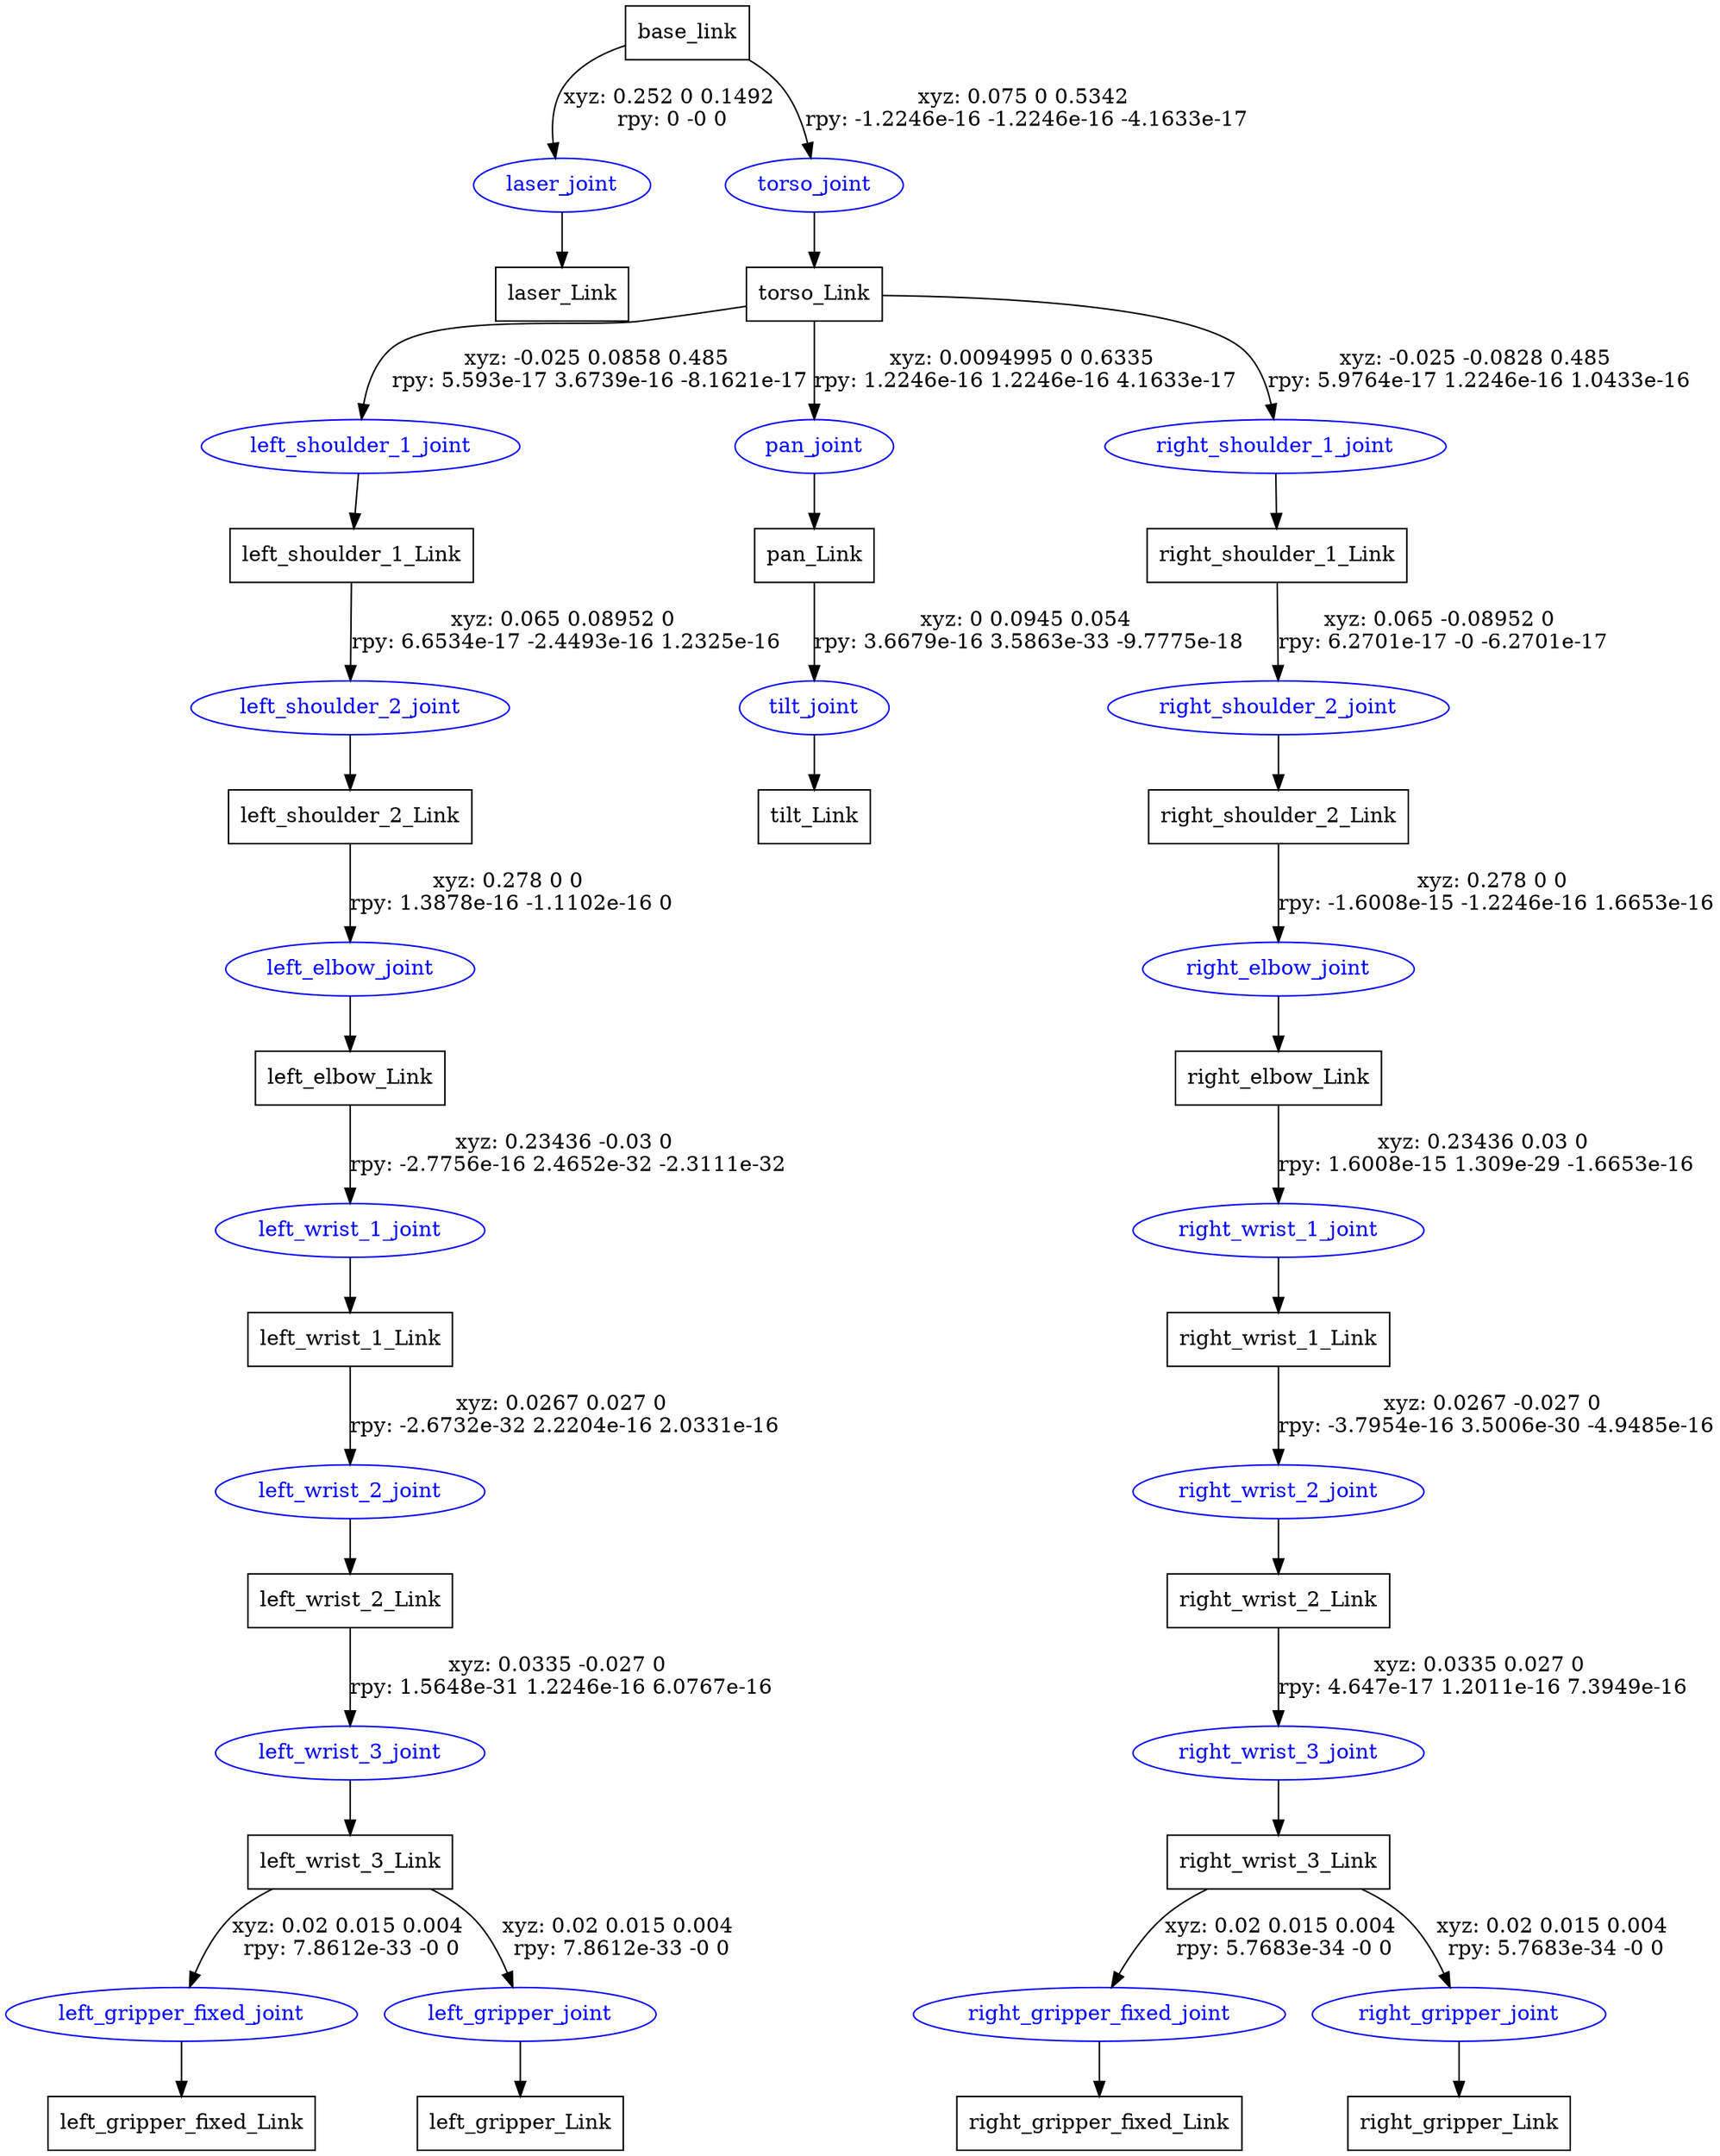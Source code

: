 digraph G {
node [shape=box];
"base_link" [label="base_link"];
"laser_Link" [label="laser_Link"];
"torso_Link" [label="torso_Link"];
"left_shoulder_1_Link" [label="left_shoulder_1_Link"];
"left_shoulder_2_Link" [label="left_shoulder_2_Link"];
"left_elbow_Link" [label="left_elbow_Link"];
"left_wrist_1_Link" [label="left_wrist_1_Link"];
"left_wrist_2_Link" [label="left_wrist_2_Link"];
"left_wrist_3_Link" [label="left_wrist_3_Link"];
"left_gripper_fixed_Link" [label="left_gripper_fixed_Link"];
"left_gripper_Link" [label="left_gripper_Link"];
"pan_Link" [label="pan_Link"];
"tilt_Link" [label="tilt_Link"];
"right_shoulder_1_Link" [label="right_shoulder_1_Link"];
"right_shoulder_2_Link" [label="right_shoulder_2_Link"];
"right_elbow_Link" [label="right_elbow_Link"];
"right_wrist_1_Link" [label="right_wrist_1_Link"];
"right_wrist_2_Link" [label="right_wrist_2_Link"];
"right_wrist_3_Link" [label="right_wrist_3_Link"];
"right_gripper_fixed_Link" [label="right_gripper_fixed_Link"];
"right_gripper_Link" [label="right_gripper_Link"];
node [shape=ellipse, color=blue, fontcolor=blue];
"base_link" -> "laser_joint" [label="xyz: 0.252 0 0.1492 \nrpy: 0 -0 0"]
"laser_joint" -> "laser_Link"
"base_link" -> "torso_joint" [label="xyz: 0.075 0 0.5342 \nrpy: -1.2246e-16 -1.2246e-16 -4.1633e-17"]
"torso_joint" -> "torso_Link"
"torso_Link" -> "left_shoulder_1_joint" [label="xyz: -0.025 0.0858 0.485 \nrpy: 5.593e-17 3.6739e-16 -8.1621e-17"]
"left_shoulder_1_joint" -> "left_shoulder_1_Link"
"left_shoulder_1_Link" -> "left_shoulder_2_joint" [label="xyz: 0.065 0.08952 0 \nrpy: 6.6534e-17 -2.4493e-16 1.2325e-16"]
"left_shoulder_2_joint" -> "left_shoulder_2_Link"
"left_shoulder_2_Link" -> "left_elbow_joint" [label="xyz: 0.278 0 0 \nrpy: 1.3878e-16 -1.1102e-16 0"]
"left_elbow_joint" -> "left_elbow_Link"
"left_elbow_Link" -> "left_wrist_1_joint" [label="xyz: 0.23436 -0.03 0 \nrpy: -2.7756e-16 2.4652e-32 -2.3111e-32"]
"left_wrist_1_joint" -> "left_wrist_1_Link"
"left_wrist_1_Link" -> "left_wrist_2_joint" [label="xyz: 0.0267 0.027 0 \nrpy: -2.6732e-32 2.2204e-16 2.0331e-16"]
"left_wrist_2_joint" -> "left_wrist_2_Link"
"left_wrist_2_Link" -> "left_wrist_3_joint" [label="xyz: 0.0335 -0.027 0 \nrpy: 1.5648e-31 1.2246e-16 6.0767e-16"]
"left_wrist_3_joint" -> "left_wrist_3_Link"
"left_wrist_3_Link" -> "left_gripper_fixed_joint" [label="xyz: 0.02 0.015 0.004 \nrpy: 7.8612e-33 -0 0"]
"left_gripper_fixed_joint" -> "left_gripper_fixed_Link"
"left_wrist_3_Link" -> "left_gripper_joint" [label="xyz: 0.02 0.015 0.004 \nrpy: 7.8612e-33 -0 0"]
"left_gripper_joint" -> "left_gripper_Link"
"torso_Link" -> "pan_joint" [label="xyz: 0.0094995 0 0.6335 \nrpy: 1.2246e-16 1.2246e-16 4.1633e-17"]
"pan_joint" -> "pan_Link"
"pan_Link" -> "tilt_joint" [label="xyz: 0 0.0945 0.054 \nrpy: 3.6679e-16 3.5863e-33 -9.7775e-18"]
"tilt_joint" -> "tilt_Link"
"torso_Link" -> "right_shoulder_1_joint" [label="xyz: -0.025 -0.0828 0.485 \nrpy: 5.9764e-17 1.2246e-16 1.0433e-16"]
"right_shoulder_1_joint" -> "right_shoulder_1_Link"
"right_shoulder_1_Link" -> "right_shoulder_2_joint" [label="xyz: 0.065 -0.08952 0 \nrpy: 6.2701e-17 -0 -6.2701e-17"]
"right_shoulder_2_joint" -> "right_shoulder_2_Link"
"right_shoulder_2_Link" -> "right_elbow_joint" [label="xyz: 0.278 0 0 \nrpy: -1.6008e-15 -1.2246e-16 1.6653e-16"]
"right_elbow_joint" -> "right_elbow_Link"
"right_elbow_Link" -> "right_wrist_1_joint" [label="xyz: 0.23436 0.03 0 \nrpy: 1.6008e-15 1.309e-29 -1.6653e-16"]
"right_wrist_1_joint" -> "right_wrist_1_Link"
"right_wrist_1_Link" -> "right_wrist_2_joint" [label="xyz: 0.0267 -0.027 0 \nrpy: -3.7954e-16 3.5006e-30 -4.9485e-16"]
"right_wrist_2_joint" -> "right_wrist_2_Link"
"right_wrist_2_Link" -> "right_wrist_3_joint" [label="xyz: 0.0335 0.027 0 \nrpy: 4.647e-17 1.2011e-16 7.3949e-16"]
"right_wrist_3_joint" -> "right_wrist_3_Link"
"right_wrist_3_Link" -> "right_gripper_fixed_joint" [label="xyz: 0.02 0.015 0.004 \nrpy: 5.7683e-34 -0 0"]
"right_gripper_fixed_joint" -> "right_gripper_fixed_Link"
"right_wrist_3_Link" -> "right_gripper_joint" [label="xyz: 0.02 0.015 0.004 \nrpy: 5.7683e-34 -0 0"]
"right_gripper_joint" -> "right_gripper_Link"
}

